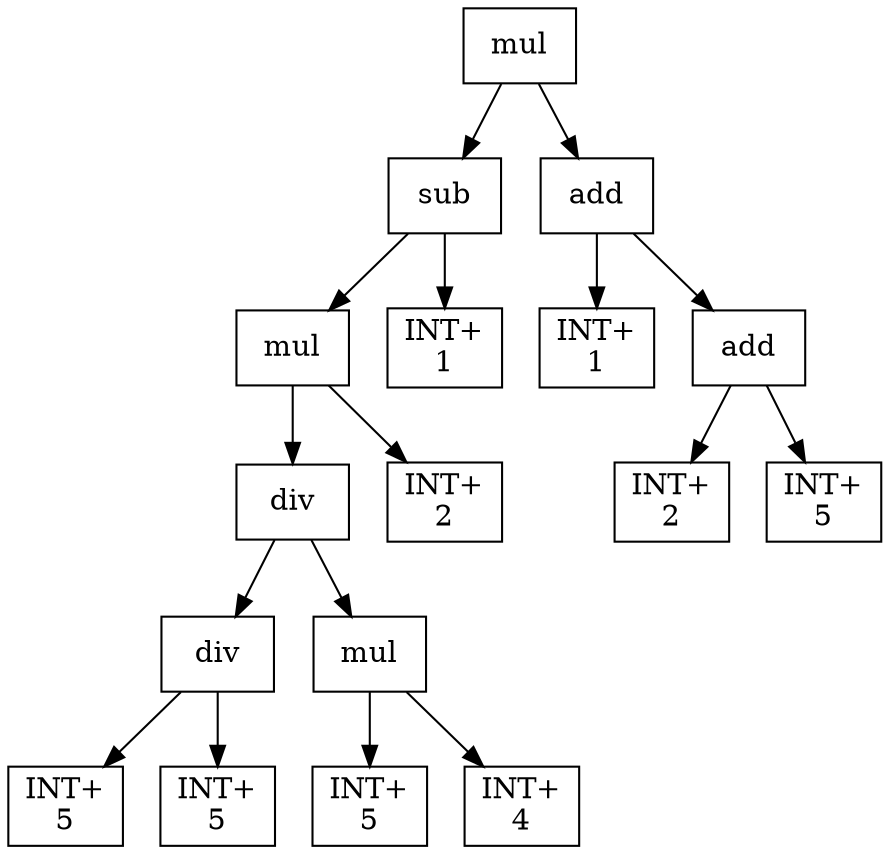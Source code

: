 digraph expr {
  node [shape=box];
  n1 [label="mul"];
  n2 [label="sub"];
  n3 [label="mul"];
  n4 [label="div"];
  n5 [label="div"];
  n6 [label="INT+\n5"];
  n7 [label="INT+\n5"];
  n5 -> n6;
  n5 -> n7;
  n8 [label="mul"];
  n9 [label="INT+\n5"];
  n10 [label="INT+\n4"];
  n8 -> n9;
  n8 -> n10;
  n4 -> n5;
  n4 -> n8;
  n11 [label="INT+\n2"];
  n3 -> n4;
  n3 -> n11;
  n12 [label="INT+\n1"];
  n2 -> n3;
  n2 -> n12;
  n13 [label="add"];
  n14 [label="INT+\n1"];
  n15 [label="add"];
  n16 [label="INT+\n2"];
  n17 [label="INT+\n5"];
  n15 -> n16;
  n15 -> n17;
  n13 -> n14;
  n13 -> n15;
  n1 -> n2;
  n1 -> n13;
}